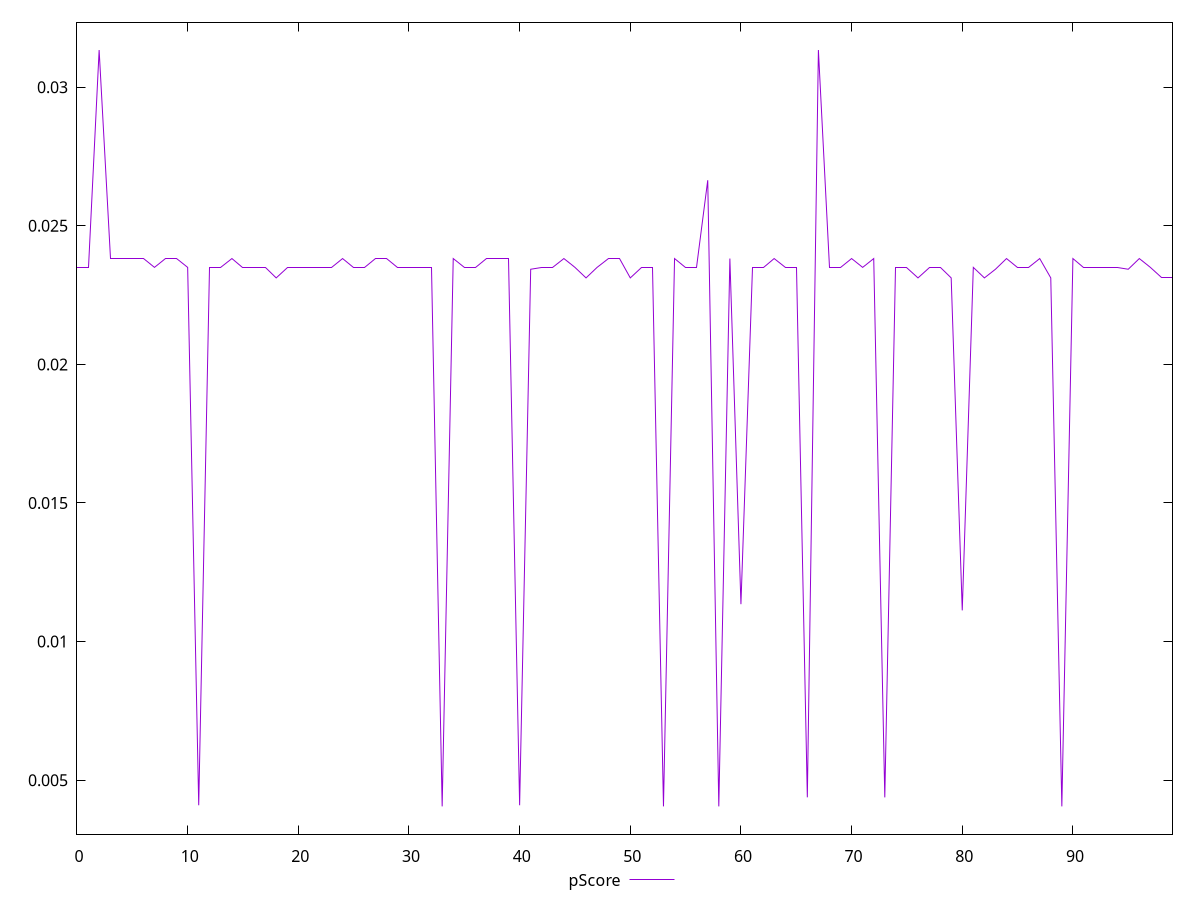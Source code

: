 reset

$pScore <<EOF
0 0.023500050050571486
1 0.023500050050571486
2 0.03134133461294292
3 0.02381832188081562
4 0.02381832188081562
5 0.02381832188081562
6 0.02381832188081562
7 0.023500050050571486
8 0.02381832188081562
9 0.02381832188081562
10 0.023500050050571486
11 0.0040969197158846615
12 0.023500050050571486
13 0.023500050050571486
14 0.02381832188081562
15 0.023500050050571486
16 0.023500050050571486
17 0.023500050050571486
18 0.023119986241413648
19 0.023500050050571486
20 0.023500050050571486
21 0.023500050050571486
22 0.023500050050571486
23 0.023500050050571486
24 0.02381832188081562
25 0.023500050050571486
26 0.023500050050571486
27 0.02381832188081562
28 0.02381832188081562
29 0.023500050050571486
30 0.023500050050571486
31 0.023500050050571486
32 0.023500050050571486
33 0.004054126984273931
34 0.02381832188081562
35 0.023500050050571486
36 0.023500050050571486
37 0.02381832188081562
38 0.02381832188081562
39 0.02381832188081562
40 0.0040969197158846615
41 0.023432370261730895
42 0.023500050050571486
43 0.023500050050571486
44 0.02381832188081562
45 0.023500050050571486
46 0.023119986241413648
47 0.023500050050571486
48 0.02381832188081562
49 0.02381832188081562
50 0.023119986241413648
51 0.023500050050571486
52 0.023500050050571486
53 0.004054126984273931
54 0.02381832188081562
55 0.023500050050571486
56 0.023500050050571486
57 0.0266436301758583
58 0.004054126984273931
59 0.02381832188081562
60 0.011349260164235486
61 0.023500050050571486
62 0.023500050050571486
63 0.02381832188081562
64 0.023500050050571486
65 0.023500050050571486
66 0.004380835832099583
67 0.03134133461294292
68 0.023500050050571486
69 0.023500050050571486
70 0.02381832188081562
71 0.023500050050571486
72 0.02381832188081562
73 0.004380835832099583
74 0.023500050050571486
75 0.023500050050571486
76 0.023119986241413648
77 0.023500050050571486
78 0.023500050050571486
79 0.023119986241413648
80 0.011126030220645566
81 0.023500050050571486
82 0.023119986241413648
83 0.023432370261730895
84 0.02381832188081562
85 0.023500050050571486
86 0.023500050050571486
87 0.02381832188081562
88 0.023119986241413648
89 0.004054126984273931
90 0.02381832188081562
91 0.023500050050571486
92 0.023500050050571486
93 0.023500050050571486
94 0.023500050050571486
95 0.023432370261730895
96 0.02381832188081562
97 0.023500050050571486
98 0.023119986241413648
99 0.023119986241413648
EOF

set key outside below
set xrange [0:99]
set yrange [0.0030541269842739313:0.03234133461294292]
set trange [0.0030541269842739313:0.03234133461294292]
set terminal svg size 640, 500 enhanced background rgb 'white'
set output "report_00015_2021-02-09T16-11-33.973Z/cumulative-layout-shift/samples/pages+cached+noadtech+nomedia/pScore/values.svg"

plot $pScore title "pScore" with line

reset
